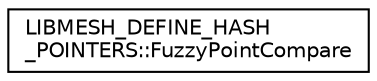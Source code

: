 digraph "Graphical Class Hierarchy"
{
  edge [fontname="Helvetica",fontsize="10",labelfontname="Helvetica",labelfontsize="10"];
  node [fontname="Helvetica",fontsize="10",shape=record];
  rankdir="LR";
  Node1 [label="LIBMESH_DEFINE_HASH\l_POINTERS::FuzzyPointCompare",height=0.2,width=0.4,color="black", fillcolor="white", style="filled",URL="$classLIBMESH__DEFINE__HASH__POINTERS_1_1FuzzyPointCompare.html"];
}
